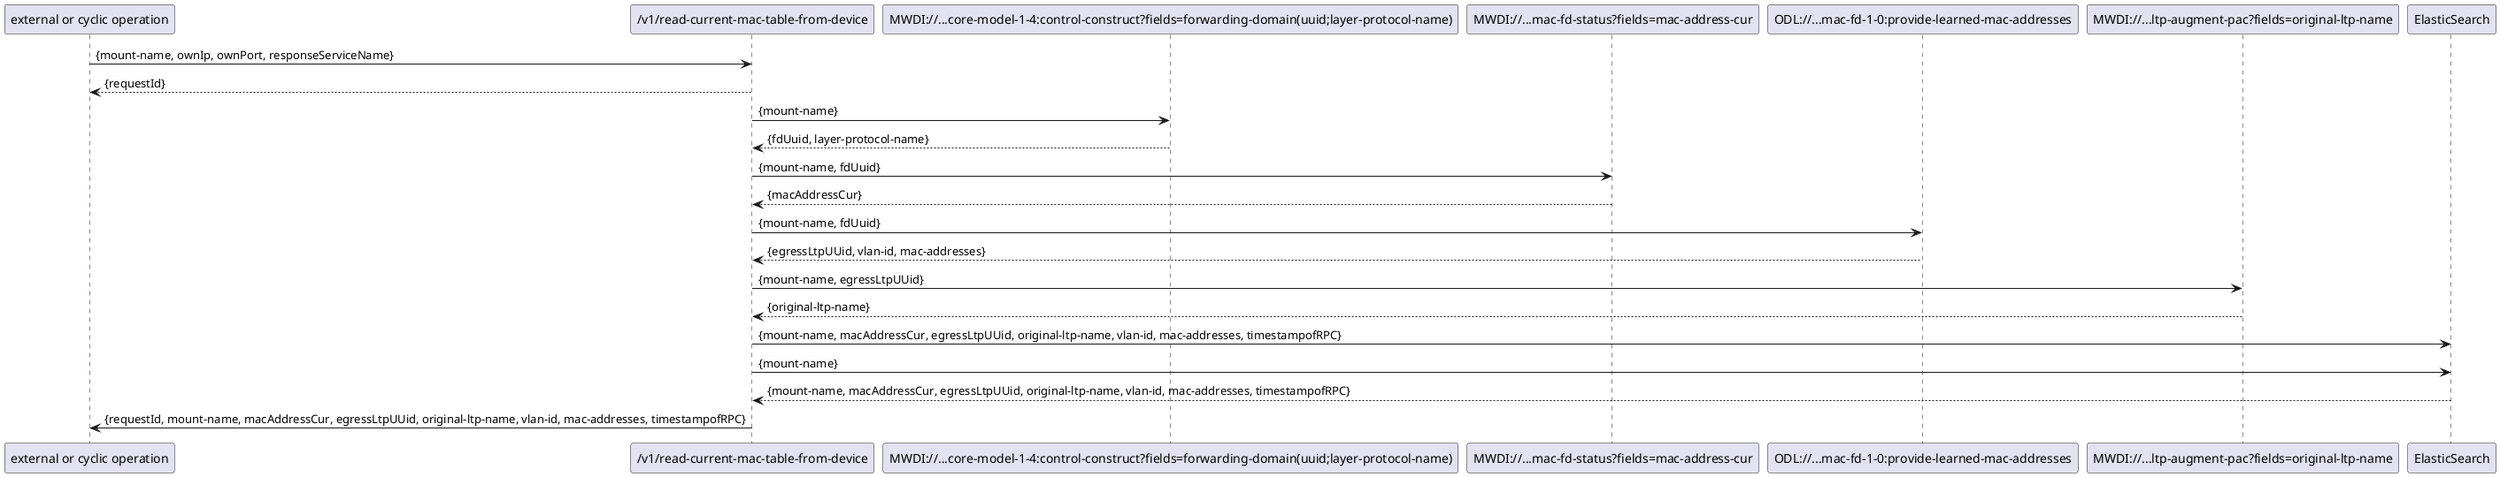 @startuml
skinparam responseMessageBelowArrow true

"external or cyclic operation" -> "/v1/read-current-mac-table-from-device": {mount-name, ownIp, ownPort, responseServiceName}
"/v1/read-current-mac-table-from-device" --> "external or cyclic operation": {requestId}

"/v1/read-current-mac-table-from-device" -> "MWDI://...core-model-1-4:control-construct?fields=forwarding-domain(uuid;layer-protocol-name)": {mount-name}
"MWDI://...core-model-1-4:control-construct?fields=forwarding-domain(uuid;layer-protocol-name)" --> "/v1/read-current-mac-table-from-device": {fdUuid, layer-protocol-name}

"/v1/read-current-mac-table-from-device" -> "MWDI://...mac-fd-status?fields=mac-address-cur": {mount-name, fdUuid}
"MWDI://...mac-fd-status?fields=mac-address-cur" --> "/v1/read-current-mac-table-from-device": {macAddressCur}

"/v1/read-current-mac-table-from-device" -> "ODL://...mac-fd-1-0:provide-learned-mac-addresses": {mount-name, fdUuid}
"ODL://...mac-fd-1-0:provide-learned-mac-addresses" --> "/v1/read-current-mac-table-from-device": {egressLtpUUid, vlan-id, mac-addresses}

"/v1/read-current-mac-table-from-device" -> "MWDI://...ltp-augment-pac?fields=original-ltp-name": {mount-name, egressLtpUUid}
"MWDI://...ltp-augment-pac?fields=original-ltp-name" --> "/v1/read-current-mac-table-from-device": {original-ltp-name}

"/v1/read-current-mac-table-from-device" -> "ElasticSearch": {mount-name, macAddressCur, egressLtpUUid, original-ltp-name, vlan-id, mac-addresses, timestampofRPC}

"/v1/read-current-mac-table-from-device" -> "ElasticSearch": {mount-name}
"ElasticSearch" --> "/v1/read-current-mac-table-from-device": {mount-name, macAddressCur, egressLtpUUid, original-ltp-name, vlan-id, mac-addresses, timestampofRPC}

"/v1/read-current-mac-table-from-device" -> "external or cyclic operation": {requestId, mount-name, macAddressCur, egressLtpUUid, original-ltp-name, vlan-id, mac-addresses, timestampofRPC}

@enduml